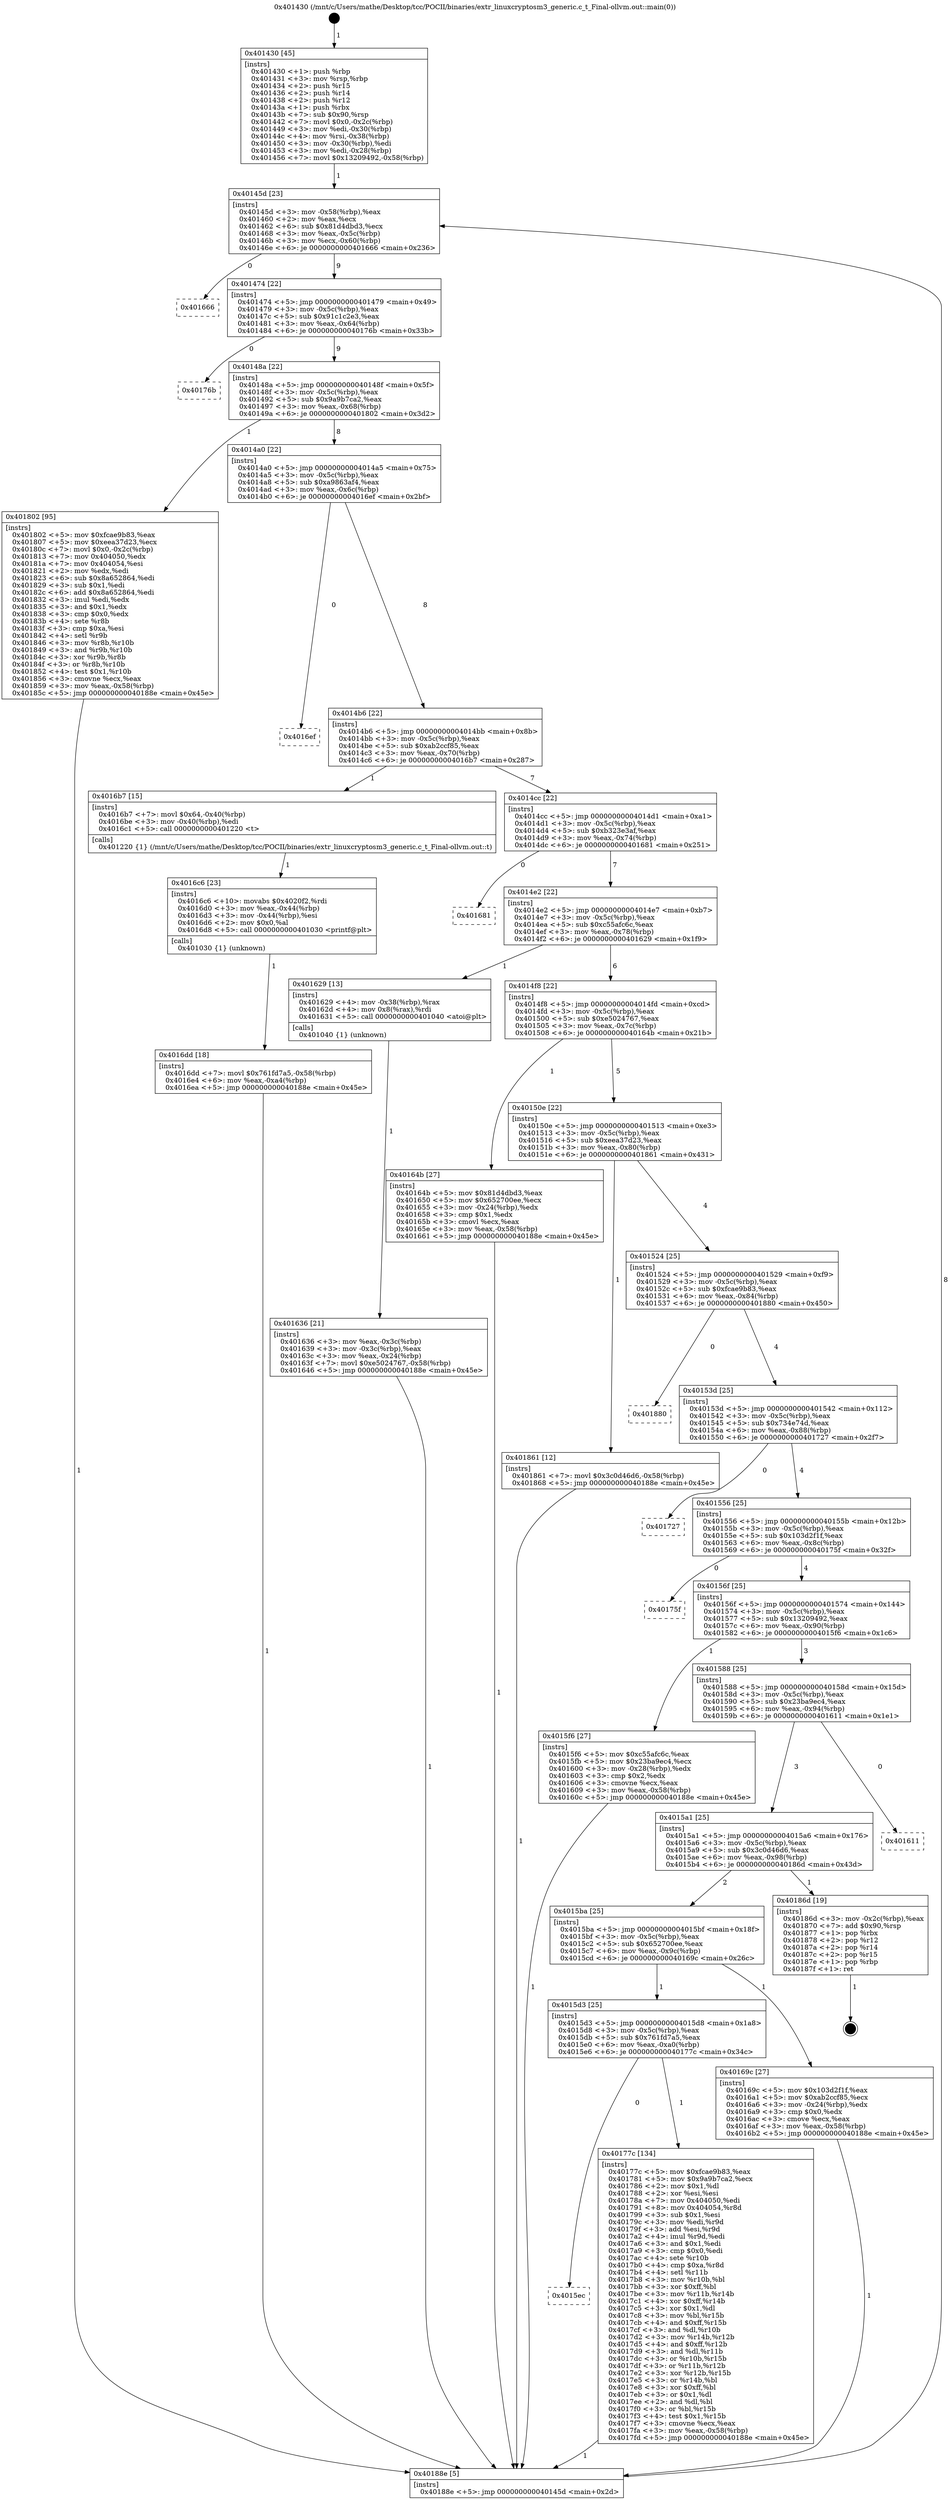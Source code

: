 digraph "0x401430" {
  label = "0x401430 (/mnt/c/Users/mathe/Desktop/tcc/POCII/binaries/extr_linuxcryptosm3_generic.c_t_Final-ollvm.out::main(0))"
  labelloc = "t"
  node[shape=record]

  Entry [label="",width=0.3,height=0.3,shape=circle,fillcolor=black,style=filled]
  "0x40145d" [label="{
     0x40145d [23]\l
     | [instrs]\l
     &nbsp;&nbsp;0x40145d \<+3\>: mov -0x58(%rbp),%eax\l
     &nbsp;&nbsp;0x401460 \<+2\>: mov %eax,%ecx\l
     &nbsp;&nbsp;0x401462 \<+6\>: sub $0x81d4dbd3,%ecx\l
     &nbsp;&nbsp;0x401468 \<+3\>: mov %eax,-0x5c(%rbp)\l
     &nbsp;&nbsp;0x40146b \<+3\>: mov %ecx,-0x60(%rbp)\l
     &nbsp;&nbsp;0x40146e \<+6\>: je 0000000000401666 \<main+0x236\>\l
  }"]
  "0x401666" [label="{
     0x401666\l
  }", style=dashed]
  "0x401474" [label="{
     0x401474 [22]\l
     | [instrs]\l
     &nbsp;&nbsp;0x401474 \<+5\>: jmp 0000000000401479 \<main+0x49\>\l
     &nbsp;&nbsp;0x401479 \<+3\>: mov -0x5c(%rbp),%eax\l
     &nbsp;&nbsp;0x40147c \<+5\>: sub $0x91c1c2e3,%eax\l
     &nbsp;&nbsp;0x401481 \<+3\>: mov %eax,-0x64(%rbp)\l
     &nbsp;&nbsp;0x401484 \<+6\>: je 000000000040176b \<main+0x33b\>\l
  }"]
  Exit [label="",width=0.3,height=0.3,shape=circle,fillcolor=black,style=filled,peripheries=2]
  "0x40176b" [label="{
     0x40176b\l
  }", style=dashed]
  "0x40148a" [label="{
     0x40148a [22]\l
     | [instrs]\l
     &nbsp;&nbsp;0x40148a \<+5\>: jmp 000000000040148f \<main+0x5f\>\l
     &nbsp;&nbsp;0x40148f \<+3\>: mov -0x5c(%rbp),%eax\l
     &nbsp;&nbsp;0x401492 \<+5\>: sub $0x9a9b7ca2,%eax\l
     &nbsp;&nbsp;0x401497 \<+3\>: mov %eax,-0x68(%rbp)\l
     &nbsp;&nbsp;0x40149a \<+6\>: je 0000000000401802 \<main+0x3d2\>\l
  }"]
  "0x4015ec" [label="{
     0x4015ec\l
  }", style=dashed]
  "0x401802" [label="{
     0x401802 [95]\l
     | [instrs]\l
     &nbsp;&nbsp;0x401802 \<+5\>: mov $0xfcae9b83,%eax\l
     &nbsp;&nbsp;0x401807 \<+5\>: mov $0xeea37d23,%ecx\l
     &nbsp;&nbsp;0x40180c \<+7\>: movl $0x0,-0x2c(%rbp)\l
     &nbsp;&nbsp;0x401813 \<+7\>: mov 0x404050,%edx\l
     &nbsp;&nbsp;0x40181a \<+7\>: mov 0x404054,%esi\l
     &nbsp;&nbsp;0x401821 \<+2\>: mov %edx,%edi\l
     &nbsp;&nbsp;0x401823 \<+6\>: sub $0x8a652864,%edi\l
     &nbsp;&nbsp;0x401829 \<+3\>: sub $0x1,%edi\l
     &nbsp;&nbsp;0x40182c \<+6\>: add $0x8a652864,%edi\l
     &nbsp;&nbsp;0x401832 \<+3\>: imul %edi,%edx\l
     &nbsp;&nbsp;0x401835 \<+3\>: and $0x1,%edx\l
     &nbsp;&nbsp;0x401838 \<+3\>: cmp $0x0,%edx\l
     &nbsp;&nbsp;0x40183b \<+4\>: sete %r8b\l
     &nbsp;&nbsp;0x40183f \<+3\>: cmp $0xa,%esi\l
     &nbsp;&nbsp;0x401842 \<+4\>: setl %r9b\l
     &nbsp;&nbsp;0x401846 \<+3\>: mov %r8b,%r10b\l
     &nbsp;&nbsp;0x401849 \<+3\>: and %r9b,%r10b\l
     &nbsp;&nbsp;0x40184c \<+3\>: xor %r9b,%r8b\l
     &nbsp;&nbsp;0x40184f \<+3\>: or %r8b,%r10b\l
     &nbsp;&nbsp;0x401852 \<+4\>: test $0x1,%r10b\l
     &nbsp;&nbsp;0x401856 \<+3\>: cmovne %ecx,%eax\l
     &nbsp;&nbsp;0x401859 \<+3\>: mov %eax,-0x58(%rbp)\l
     &nbsp;&nbsp;0x40185c \<+5\>: jmp 000000000040188e \<main+0x45e\>\l
  }"]
  "0x4014a0" [label="{
     0x4014a0 [22]\l
     | [instrs]\l
     &nbsp;&nbsp;0x4014a0 \<+5\>: jmp 00000000004014a5 \<main+0x75\>\l
     &nbsp;&nbsp;0x4014a5 \<+3\>: mov -0x5c(%rbp),%eax\l
     &nbsp;&nbsp;0x4014a8 \<+5\>: sub $0xa9863af4,%eax\l
     &nbsp;&nbsp;0x4014ad \<+3\>: mov %eax,-0x6c(%rbp)\l
     &nbsp;&nbsp;0x4014b0 \<+6\>: je 00000000004016ef \<main+0x2bf\>\l
  }"]
  "0x40177c" [label="{
     0x40177c [134]\l
     | [instrs]\l
     &nbsp;&nbsp;0x40177c \<+5\>: mov $0xfcae9b83,%eax\l
     &nbsp;&nbsp;0x401781 \<+5\>: mov $0x9a9b7ca2,%ecx\l
     &nbsp;&nbsp;0x401786 \<+2\>: mov $0x1,%dl\l
     &nbsp;&nbsp;0x401788 \<+2\>: xor %esi,%esi\l
     &nbsp;&nbsp;0x40178a \<+7\>: mov 0x404050,%edi\l
     &nbsp;&nbsp;0x401791 \<+8\>: mov 0x404054,%r8d\l
     &nbsp;&nbsp;0x401799 \<+3\>: sub $0x1,%esi\l
     &nbsp;&nbsp;0x40179c \<+3\>: mov %edi,%r9d\l
     &nbsp;&nbsp;0x40179f \<+3\>: add %esi,%r9d\l
     &nbsp;&nbsp;0x4017a2 \<+4\>: imul %r9d,%edi\l
     &nbsp;&nbsp;0x4017a6 \<+3\>: and $0x1,%edi\l
     &nbsp;&nbsp;0x4017a9 \<+3\>: cmp $0x0,%edi\l
     &nbsp;&nbsp;0x4017ac \<+4\>: sete %r10b\l
     &nbsp;&nbsp;0x4017b0 \<+4\>: cmp $0xa,%r8d\l
     &nbsp;&nbsp;0x4017b4 \<+4\>: setl %r11b\l
     &nbsp;&nbsp;0x4017b8 \<+3\>: mov %r10b,%bl\l
     &nbsp;&nbsp;0x4017bb \<+3\>: xor $0xff,%bl\l
     &nbsp;&nbsp;0x4017be \<+3\>: mov %r11b,%r14b\l
     &nbsp;&nbsp;0x4017c1 \<+4\>: xor $0xff,%r14b\l
     &nbsp;&nbsp;0x4017c5 \<+3\>: xor $0x1,%dl\l
     &nbsp;&nbsp;0x4017c8 \<+3\>: mov %bl,%r15b\l
     &nbsp;&nbsp;0x4017cb \<+4\>: and $0xff,%r15b\l
     &nbsp;&nbsp;0x4017cf \<+3\>: and %dl,%r10b\l
     &nbsp;&nbsp;0x4017d2 \<+3\>: mov %r14b,%r12b\l
     &nbsp;&nbsp;0x4017d5 \<+4\>: and $0xff,%r12b\l
     &nbsp;&nbsp;0x4017d9 \<+3\>: and %dl,%r11b\l
     &nbsp;&nbsp;0x4017dc \<+3\>: or %r10b,%r15b\l
     &nbsp;&nbsp;0x4017df \<+3\>: or %r11b,%r12b\l
     &nbsp;&nbsp;0x4017e2 \<+3\>: xor %r12b,%r15b\l
     &nbsp;&nbsp;0x4017e5 \<+3\>: or %r14b,%bl\l
     &nbsp;&nbsp;0x4017e8 \<+3\>: xor $0xff,%bl\l
     &nbsp;&nbsp;0x4017eb \<+3\>: or $0x1,%dl\l
     &nbsp;&nbsp;0x4017ee \<+2\>: and %dl,%bl\l
     &nbsp;&nbsp;0x4017f0 \<+3\>: or %bl,%r15b\l
     &nbsp;&nbsp;0x4017f3 \<+4\>: test $0x1,%r15b\l
     &nbsp;&nbsp;0x4017f7 \<+3\>: cmovne %ecx,%eax\l
     &nbsp;&nbsp;0x4017fa \<+3\>: mov %eax,-0x58(%rbp)\l
     &nbsp;&nbsp;0x4017fd \<+5\>: jmp 000000000040188e \<main+0x45e\>\l
  }"]
  "0x4016ef" [label="{
     0x4016ef\l
  }", style=dashed]
  "0x4014b6" [label="{
     0x4014b6 [22]\l
     | [instrs]\l
     &nbsp;&nbsp;0x4014b6 \<+5\>: jmp 00000000004014bb \<main+0x8b\>\l
     &nbsp;&nbsp;0x4014bb \<+3\>: mov -0x5c(%rbp),%eax\l
     &nbsp;&nbsp;0x4014be \<+5\>: sub $0xab2ccf85,%eax\l
     &nbsp;&nbsp;0x4014c3 \<+3\>: mov %eax,-0x70(%rbp)\l
     &nbsp;&nbsp;0x4014c6 \<+6\>: je 00000000004016b7 \<main+0x287\>\l
  }"]
  "0x4016dd" [label="{
     0x4016dd [18]\l
     | [instrs]\l
     &nbsp;&nbsp;0x4016dd \<+7\>: movl $0x761fd7a5,-0x58(%rbp)\l
     &nbsp;&nbsp;0x4016e4 \<+6\>: mov %eax,-0xa4(%rbp)\l
     &nbsp;&nbsp;0x4016ea \<+5\>: jmp 000000000040188e \<main+0x45e\>\l
  }"]
  "0x4016b7" [label="{
     0x4016b7 [15]\l
     | [instrs]\l
     &nbsp;&nbsp;0x4016b7 \<+7\>: movl $0x64,-0x40(%rbp)\l
     &nbsp;&nbsp;0x4016be \<+3\>: mov -0x40(%rbp),%edi\l
     &nbsp;&nbsp;0x4016c1 \<+5\>: call 0000000000401220 \<t\>\l
     | [calls]\l
     &nbsp;&nbsp;0x401220 \{1\} (/mnt/c/Users/mathe/Desktop/tcc/POCII/binaries/extr_linuxcryptosm3_generic.c_t_Final-ollvm.out::t)\l
  }"]
  "0x4014cc" [label="{
     0x4014cc [22]\l
     | [instrs]\l
     &nbsp;&nbsp;0x4014cc \<+5\>: jmp 00000000004014d1 \<main+0xa1\>\l
     &nbsp;&nbsp;0x4014d1 \<+3\>: mov -0x5c(%rbp),%eax\l
     &nbsp;&nbsp;0x4014d4 \<+5\>: sub $0xb323e3af,%eax\l
     &nbsp;&nbsp;0x4014d9 \<+3\>: mov %eax,-0x74(%rbp)\l
     &nbsp;&nbsp;0x4014dc \<+6\>: je 0000000000401681 \<main+0x251\>\l
  }"]
  "0x4016c6" [label="{
     0x4016c6 [23]\l
     | [instrs]\l
     &nbsp;&nbsp;0x4016c6 \<+10\>: movabs $0x4020f2,%rdi\l
     &nbsp;&nbsp;0x4016d0 \<+3\>: mov %eax,-0x44(%rbp)\l
     &nbsp;&nbsp;0x4016d3 \<+3\>: mov -0x44(%rbp),%esi\l
     &nbsp;&nbsp;0x4016d6 \<+2\>: mov $0x0,%al\l
     &nbsp;&nbsp;0x4016d8 \<+5\>: call 0000000000401030 \<printf@plt\>\l
     | [calls]\l
     &nbsp;&nbsp;0x401030 \{1\} (unknown)\l
  }"]
  "0x401681" [label="{
     0x401681\l
  }", style=dashed]
  "0x4014e2" [label="{
     0x4014e2 [22]\l
     | [instrs]\l
     &nbsp;&nbsp;0x4014e2 \<+5\>: jmp 00000000004014e7 \<main+0xb7\>\l
     &nbsp;&nbsp;0x4014e7 \<+3\>: mov -0x5c(%rbp),%eax\l
     &nbsp;&nbsp;0x4014ea \<+5\>: sub $0xc55afc6c,%eax\l
     &nbsp;&nbsp;0x4014ef \<+3\>: mov %eax,-0x78(%rbp)\l
     &nbsp;&nbsp;0x4014f2 \<+6\>: je 0000000000401629 \<main+0x1f9\>\l
  }"]
  "0x4015d3" [label="{
     0x4015d3 [25]\l
     | [instrs]\l
     &nbsp;&nbsp;0x4015d3 \<+5\>: jmp 00000000004015d8 \<main+0x1a8\>\l
     &nbsp;&nbsp;0x4015d8 \<+3\>: mov -0x5c(%rbp),%eax\l
     &nbsp;&nbsp;0x4015db \<+5\>: sub $0x761fd7a5,%eax\l
     &nbsp;&nbsp;0x4015e0 \<+6\>: mov %eax,-0xa0(%rbp)\l
     &nbsp;&nbsp;0x4015e6 \<+6\>: je 000000000040177c \<main+0x34c\>\l
  }"]
  "0x401629" [label="{
     0x401629 [13]\l
     | [instrs]\l
     &nbsp;&nbsp;0x401629 \<+4\>: mov -0x38(%rbp),%rax\l
     &nbsp;&nbsp;0x40162d \<+4\>: mov 0x8(%rax),%rdi\l
     &nbsp;&nbsp;0x401631 \<+5\>: call 0000000000401040 \<atoi@plt\>\l
     | [calls]\l
     &nbsp;&nbsp;0x401040 \{1\} (unknown)\l
  }"]
  "0x4014f8" [label="{
     0x4014f8 [22]\l
     | [instrs]\l
     &nbsp;&nbsp;0x4014f8 \<+5\>: jmp 00000000004014fd \<main+0xcd\>\l
     &nbsp;&nbsp;0x4014fd \<+3\>: mov -0x5c(%rbp),%eax\l
     &nbsp;&nbsp;0x401500 \<+5\>: sub $0xe5024767,%eax\l
     &nbsp;&nbsp;0x401505 \<+3\>: mov %eax,-0x7c(%rbp)\l
     &nbsp;&nbsp;0x401508 \<+6\>: je 000000000040164b \<main+0x21b\>\l
  }"]
  "0x40169c" [label="{
     0x40169c [27]\l
     | [instrs]\l
     &nbsp;&nbsp;0x40169c \<+5\>: mov $0x103d2f1f,%eax\l
     &nbsp;&nbsp;0x4016a1 \<+5\>: mov $0xab2ccf85,%ecx\l
     &nbsp;&nbsp;0x4016a6 \<+3\>: mov -0x24(%rbp),%edx\l
     &nbsp;&nbsp;0x4016a9 \<+3\>: cmp $0x0,%edx\l
     &nbsp;&nbsp;0x4016ac \<+3\>: cmove %ecx,%eax\l
     &nbsp;&nbsp;0x4016af \<+3\>: mov %eax,-0x58(%rbp)\l
     &nbsp;&nbsp;0x4016b2 \<+5\>: jmp 000000000040188e \<main+0x45e\>\l
  }"]
  "0x40164b" [label="{
     0x40164b [27]\l
     | [instrs]\l
     &nbsp;&nbsp;0x40164b \<+5\>: mov $0x81d4dbd3,%eax\l
     &nbsp;&nbsp;0x401650 \<+5\>: mov $0x652700ee,%ecx\l
     &nbsp;&nbsp;0x401655 \<+3\>: mov -0x24(%rbp),%edx\l
     &nbsp;&nbsp;0x401658 \<+3\>: cmp $0x1,%edx\l
     &nbsp;&nbsp;0x40165b \<+3\>: cmovl %ecx,%eax\l
     &nbsp;&nbsp;0x40165e \<+3\>: mov %eax,-0x58(%rbp)\l
     &nbsp;&nbsp;0x401661 \<+5\>: jmp 000000000040188e \<main+0x45e\>\l
  }"]
  "0x40150e" [label="{
     0x40150e [22]\l
     | [instrs]\l
     &nbsp;&nbsp;0x40150e \<+5\>: jmp 0000000000401513 \<main+0xe3\>\l
     &nbsp;&nbsp;0x401513 \<+3\>: mov -0x5c(%rbp),%eax\l
     &nbsp;&nbsp;0x401516 \<+5\>: sub $0xeea37d23,%eax\l
     &nbsp;&nbsp;0x40151b \<+3\>: mov %eax,-0x80(%rbp)\l
     &nbsp;&nbsp;0x40151e \<+6\>: je 0000000000401861 \<main+0x431\>\l
  }"]
  "0x4015ba" [label="{
     0x4015ba [25]\l
     | [instrs]\l
     &nbsp;&nbsp;0x4015ba \<+5\>: jmp 00000000004015bf \<main+0x18f\>\l
     &nbsp;&nbsp;0x4015bf \<+3\>: mov -0x5c(%rbp),%eax\l
     &nbsp;&nbsp;0x4015c2 \<+5\>: sub $0x652700ee,%eax\l
     &nbsp;&nbsp;0x4015c7 \<+6\>: mov %eax,-0x9c(%rbp)\l
     &nbsp;&nbsp;0x4015cd \<+6\>: je 000000000040169c \<main+0x26c\>\l
  }"]
  "0x401861" [label="{
     0x401861 [12]\l
     | [instrs]\l
     &nbsp;&nbsp;0x401861 \<+7\>: movl $0x3c0d46d6,-0x58(%rbp)\l
     &nbsp;&nbsp;0x401868 \<+5\>: jmp 000000000040188e \<main+0x45e\>\l
  }"]
  "0x401524" [label="{
     0x401524 [25]\l
     | [instrs]\l
     &nbsp;&nbsp;0x401524 \<+5\>: jmp 0000000000401529 \<main+0xf9\>\l
     &nbsp;&nbsp;0x401529 \<+3\>: mov -0x5c(%rbp),%eax\l
     &nbsp;&nbsp;0x40152c \<+5\>: sub $0xfcae9b83,%eax\l
     &nbsp;&nbsp;0x401531 \<+6\>: mov %eax,-0x84(%rbp)\l
     &nbsp;&nbsp;0x401537 \<+6\>: je 0000000000401880 \<main+0x450\>\l
  }"]
  "0x40186d" [label="{
     0x40186d [19]\l
     | [instrs]\l
     &nbsp;&nbsp;0x40186d \<+3\>: mov -0x2c(%rbp),%eax\l
     &nbsp;&nbsp;0x401870 \<+7\>: add $0x90,%rsp\l
     &nbsp;&nbsp;0x401877 \<+1\>: pop %rbx\l
     &nbsp;&nbsp;0x401878 \<+2\>: pop %r12\l
     &nbsp;&nbsp;0x40187a \<+2\>: pop %r14\l
     &nbsp;&nbsp;0x40187c \<+2\>: pop %r15\l
     &nbsp;&nbsp;0x40187e \<+1\>: pop %rbp\l
     &nbsp;&nbsp;0x40187f \<+1\>: ret\l
  }"]
  "0x401880" [label="{
     0x401880\l
  }", style=dashed]
  "0x40153d" [label="{
     0x40153d [25]\l
     | [instrs]\l
     &nbsp;&nbsp;0x40153d \<+5\>: jmp 0000000000401542 \<main+0x112\>\l
     &nbsp;&nbsp;0x401542 \<+3\>: mov -0x5c(%rbp),%eax\l
     &nbsp;&nbsp;0x401545 \<+5\>: sub $0x734e74d,%eax\l
     &nbsp;&nbsp;0x40154a \<+6\>: mov %eax,-0x88(%rbp)\l
     &nbsp;&nbsp;0x401550 \<+6\>: je 0000000000401727 \<main+0x2f7\>\l
  }"]
  "0x4015a1" [label="{
     0x4015a1 [25]\l
     | [instrs]\l
     &nbsp;&nbsp;0x4015a1 \<+5\>: jmp 00000000004015a6 \<main+0x176\>\l
     &nbsp;&nbsp;0x4015a6 \<+3\>: mov -0x5c(%rbp),%eax\l
     &nbsp;&nbsp;0x4015a9 \<+5\>: sub $0x3c0d46d6,%eax\l
     &nbsp;&nbsp;0x4015ae \<+6\>: mov %eax,-0x98(%rbp)\l
     &nbsp;&nbsp;0x4015b4 \<+6\>: je 000000000040186d \<main+0x43d\>\l
  }"]
  "0x401727" [label="{
     0x401727\l
  }", style=dashed]
  "0x401556" [label="{
     0x401556 [25]\l
     | [instrs]\l
     &nbsp;&nbsp;0x401556 \<+5\>: jmp 000000000040155b \<main+0x12b\>\l
     &nbsp;&nbsp;0x40155b \<+3\>: mov -0x5c(%rbp),%eax\l
     &nbsp;&nbsp;0x40155e \<+5\>: sub $0x103d2f1f,%eax\l
     &nbsp;&nbsp;0x401563 \<+6\>: mov %eax,-0x8c(%rbp)\l
     &nbsp;&nbsp;0x401569 \<+6\>: je 000000000040175f \<main+0x32f\>\l
  }"]
  "0x401611" [label="{
     0x401611\l
  }", style=dashed]
  "0x40175f" [label="{
     0x40175f\l
  }", style=dashed]
  "0x40156f" [label="{
     0x40156f [25]\l
     | [instrs]\l
     &nbsp;&nbsp;0x40156f \<+5\>: jmp 0000000000401574 \<main+0x144\>\l
     &nbsp;&nbsp;0x401574 \<+3\>: mov -0x5c(%rbp),%eax\l
     &nbsp;&nbsp;0x401577 \<+5\>: sub $0x13209492,%eax\l
     &nbsp;&nbsp;0x40157c \<+6\>: mov %eax,-0x90(%rbp)\l
     &nbsp;&nbsp;0x401582 \<+6\>: je 00000000004015f6 \<main+0x1c6\>\l
  }"]
  "0x401636" [label="{
     0x401636 [21]\l
     | [instrs]\l
     &nbsp;&nbsp;0x401636 \<+3\>: mov %eax,-0x3c(%rbp)\l
     &nbsp;&nbsp;0x401639 \<+3\>: mov -0x3c(%rbp),%eax\l
     &nbsp;&nbsp;0x40163c \<+3\>: mov %eax,-0x24(%rbp)\l
     &nbsp;&nbsp;0x40163f \<+7\>: movl $0xe5024767,-0x58(%rbp)\l
     &nbsp;&nbsp;0x401646 \<+5\>: jmp 000000000040188e \<main+0x45e\>\l
  }"]
  "0x4015f6" [label="{
     0x4015f6 [27]\l
     | [instrs]\l
     &nbsp;&nbsp;0x4015f6 \<+5\>: mov $0xc55afc6c,%eax\l
     &nbsp;&nbsp;0x4015fb \<+5\>: mov $0x23ba9ec4,%ecx\l
     &nbsp;&nbsp;0x401600 \<+3\>: mov -0x28(%rbp),%edx\l
     &nbsp;&nbsp;0x401603 \<+3\>: cmp $0x2,%edx\l
     &nbsp;&nbsp;0x401606 \<+3\>: cmovne %ecx,%eax\l
     &nbsp;&nbsp;0x401609 \<+3\>: mov %eax,-0x58(%rbp)\l
     &nbsp;&nbsp;0x40160c \<+5\>: jmp 000000000040188e \<main+0x45e\>\l
  }"]
  "0x401588" [label="{
     0x401588 [25]\l
     | [instrs]\l
     &nbsp;&nbsp;0x401588 \<+5\>: jmp 000000000040158d \<main+0x15d\>\l
     &nbsp;&nbsp;0x40158d \<+3\>: mov -0x5c(%rbp),%eax\l
     &nbsp;&nbsp;0x401590 \<+5\>: sub $0x23ba9ec4,%eax\l
     &nbsp;&nbsp;0x401595 \<+6\>: mov %eax,-0x94(%rbp)\l
     &nbsp;&nbsp;0x40159b \<+6\>: je 0000000000401611 \<main+0x1e1\>\l
  }"]
  "0x40188e" [label="{
     0x40188e [5]\l
     | [instrs]\l
     &nbsp;&nbsp;0x40188e \<+5\>: jmp 000000000040145d \<main+0x2d\>\l
  }"]
  "0x401430" [label="{
     0x401430 [45]\l
     | [instrs]\l
     &nbsp;&nbsp;0x401430 \<+1\>: push %rbp\l
     &nbsp;&nbsp;0x401431 \<+3\>: mov %rsp,%rbp\l
     &nbsp;&nbsp;0x401434 \<+2\>: push %r15\l
     &nbsp;&nbsp;0x401436 \<+2\>: push %r14\l
     &nbsp;&nbsp;0x401438 \<+2\>: push %r12\l
     &nbsp;&nbsp;0x40143a \<+1\>: push %rbx\l
     &nbsp;&nbsp;0x40143b \<+7\>: sub $0x90,%rsp\l
     &nbsp;&nbsp;0x401442 \<+7\>: movl $0x0,-0x2c(%rbp)\l
     &nbsp;&nbsp;0x401449 \<+3\>: mov %edi,-0x30(%rbp)\l
     &nbsp;&nbsp;0x40144c \<+4\>: mov %rsi,-0x38(%rbp)\l
     &nbsp;&nbsp;0x401450 \<+3\>: mov -0x30(%rbp),%edi\l
     &nbsp;&nbsp;0x401453 \<+3\>: mov %edi,-0x28(%rbp)\l
     &nbsp;&nbsp;0x401456 \<+7\>: movl $0x13209492,-0x58(%rbp)\l
  }"]
  Entry -> "0x401430" [label=" 1"]
  "0x40145d" -> "0x401666" [label=" 0"]
  "0x40145d" -> "0x401474" [label=" 9"]
  "0x40186d" -> Exit [label=" 1"]
  "0x401474" -> "0x40176b" [label=" 0"]
  "0x401474" -> "0x40148a" [label=" 9"]
  "0x401861" -> "0x40188e" [label=" 1"]
  "0x40148a" -> "0x401802" [label=" 1"]
  "0x40148a" -> "0x4014a0" [label=" 8"]
  "0x401802" -> "0x40188e" [label=" 1"]
  "0x4014a0" -> "0x4016ef" [label=" 0"]
  "0x4014a0" -> "0x4014b6" [label=" 8"]
  "0x40177c" -> "0x40188e" [label=" 1"]
  "0x4014b6" -> "0x4016b7" [label=" 1"]
  "0x4014b6" -> "0x4014cc" [label=" 7"]
  "0x4015d3" -> "0x40177c" [label=" 1"]
  "0x4014cc" -> "0x401681" [label=" 0"]
  "0x4014cc" -> "0x4014e2" [label=" 7"]
  "0x4015d3" -> "0x4015ec" [label=" 0"]
  "0x4014e2" -> "0x401629" [label=" 1"]
  "0x4014e2" -> "0x4014f8" [label=" 6"]
  "0x4016dd" -> "0x40188e" [label=" 1"]
  "0x4014f8" -> "0x40164b" [label=" 1"]
  "0x4014f8" -> "0x40150e" [label=" 5"]
  "0x4016c6" -> "0x4016dd" [label=" 1"]
  "0x40150e" -> "0x401861" [label=" 1"]
  "0x40150e" -> "0x401524" [label=" 4"]
  "0x40169c" -> "0x40188e" [label=" 1"]
  "0x401524" -> "0x401880" [label=" 0"]
  "0x401524" -> "0x40153d" [label=" 4"]
  "0x4015ba" -> "0x4015d3" [label=" 1"]
  "0x40153d" -> "0x401727" [label=" 0"]
  "0x40153d" -> "0x401556" [label=" 4"]
  "0x4016b7" -> "0x4016c6" [label=" 1"]
  "0x401556" -> "0x40175f" [label=" 0"]
  "0x401556" -> "0x40156f" [label=" 4"]
  "0x4015a1" -> "0x4015ba" [label=" 2"]
  "0x40156f" -> "0x4015f6" [label=" 1"]
  "0x40156f" -> "0x401588" [label=" 3"]
  "0x4015f6" -> "0x40188e" [label=" 1"]
  "0x401430" -> "0x40145d" [label=" 1"]
  "0x40188e" -> "0x40145d" [label=" 8"]
  "0x401629" -> "0x401636" [label=" 1"]
  "0x401636" -> "0x40188e" [label=" 1"]
  "0x40164b" -> "0x40188e" [label=" 1"]
  "0x4015a1" -> "0x40186d" [label=" 1"]
  "0x401588" -> "0x401611" [label=" 0"]
  "0x401588" -> "0x4015a1" [label=" 3"]
  "0x4015ba" -> "0x40169c" [label=" 1"]
}
